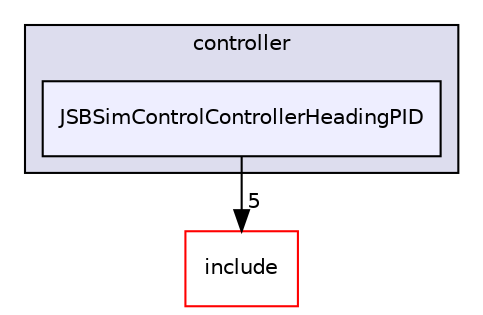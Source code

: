 digraph "/root/scrimmage/scrimmage/src/plugins/controller/JSBSimControlControllerHeadingPID" {
  compound=true
  node [ fontsize="10", fontname="Helvetica"];
  edge [ labelfontsize="10", labelfontname="Helvetica"];
  subgraph clusterdir_c915aa27e6120cf8f6d19a96e78171a2 {
    graph [ bgcolor="#ddddee", pencolor="black", label="controller" fontname="Helvetica", fontsize="10", URL="dir_c915aa27e6120cf8f6d19a96e78171a2.html"]
  dir_d20334e3e21c3cfc38c1b8635efe449f [shape=box, label="JSBSimControlControllerHeadingPID", style="filled", fillcolor="#eeeeff", pencolor="black", URL="dir_d20334e3e21c3cfc38c1b8635efe449f.html"];
  }
  dir_d44c64559bbebec7f509842c48db8b23 [shape=box label="include" fillcolor="white" style="filled" color="red" URL="dir_d44c64559bbebec7f509842c48db8b23.html"];
  dir_d20334e3e21c3cfc38c1b8635efe449f->dir_d44c64559bbebec7f509842c48db8b23 [headlabel="5", labeldistance=1.5 headhref="dir_000204_000004.html"];
}
